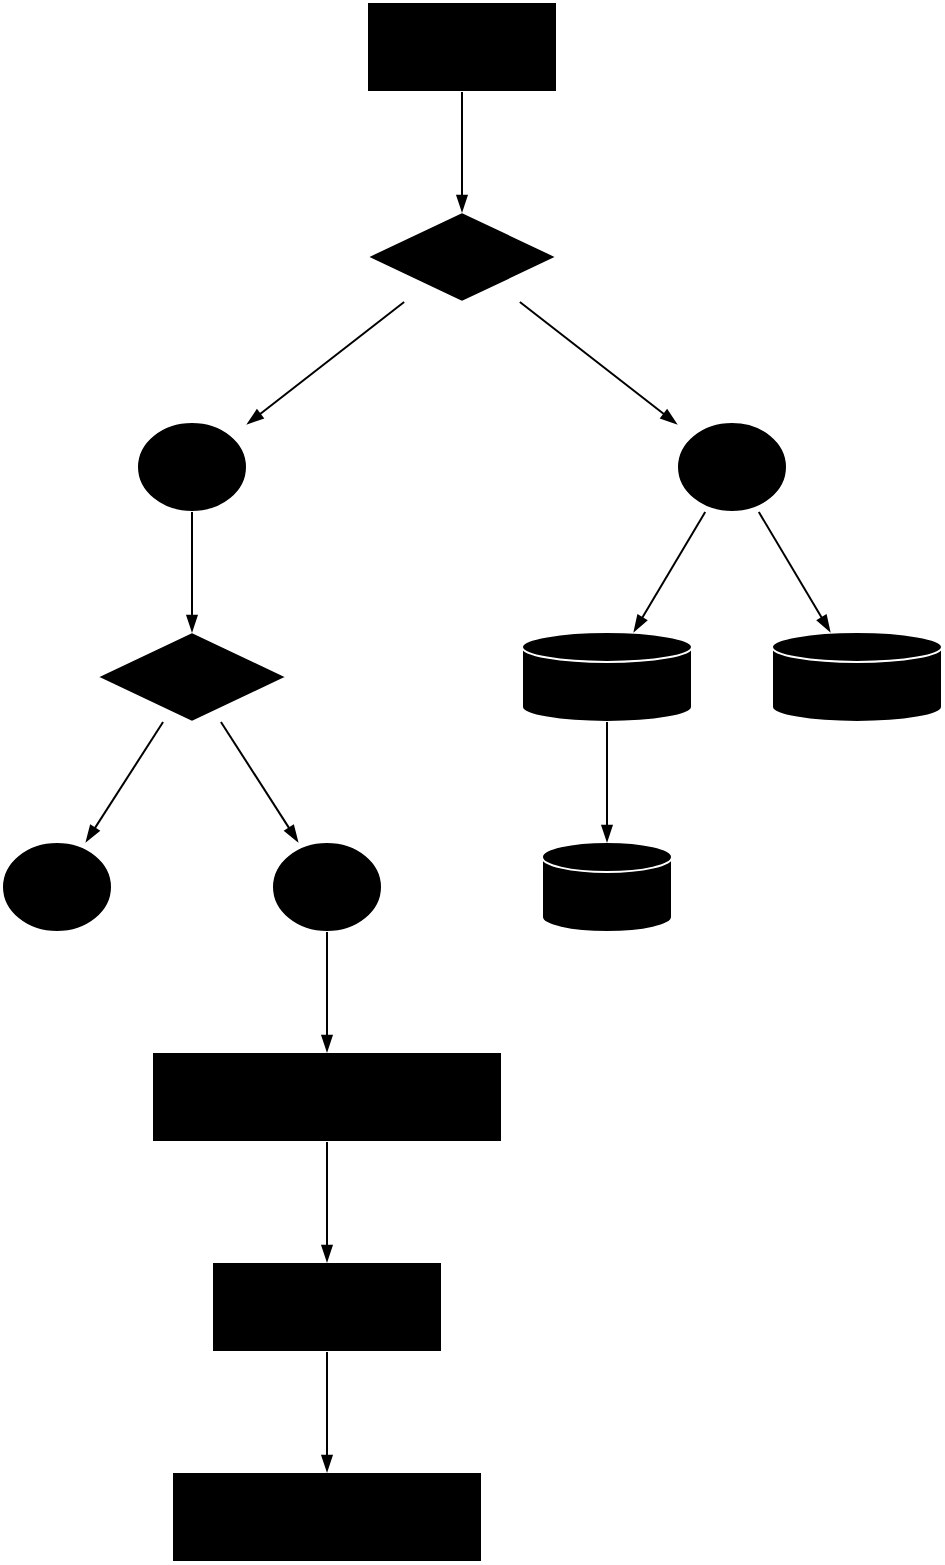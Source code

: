 <mxfile>
    <diagram id="C5RBs43oDa-KdzZeNtuy" name="Page-1">
        <mxGraphModel dx="978" dy="644" grid="1" gridSize="10" guides="1" tooltips="1" connect="1" arrows="1" fold="1" page="1" pageScale="1" pageWidth="827" pageHeight="1169" math="0" shadow="0">
            <root>
                <mxCell id="WIyWlLk6GJQsqaUBKTNV-0"/>
                <mxCell id="WIyWlLk6GJQsqaUBKTNV-1" parent="WIyWlLk6GJQsqaUBKTNV-0"/>
                <UserObject label="%step%" step="upload pdf" placeholders="1" id="105">
                    <mxCell style="shape=rectangle;fillColor=#000000;strokeColor=#ffffff;" vertex="1" parent="WIyWlLk6GJQsqaUBKTNV-1">
                        <mxGeometry x="352.5" y="230" width="95" height="45" as="geometry"/>
                    </mxCell>
                </UserObject>
                <UserObject label="%step%" step="pdf exists?" placeholders="1" id="106">
                    <mxCell style="shape=rhombus;fillColor=#000000;strokeColor=#ffffff;" vertex="1" parent="WIyWlLk6GJQsqaUBKTNV-1">
                        <mxGeometry x="352.5" y="335" width="95" height="45" as="geometry"/>
                    </mxCell>
                </UserObject>
                <UserObject label="%step%" step="yes" placeholders="1" id="107">
                    <mxCell style="shape=ellipse;fillColor=#000000;strokeColor=#ffffff;" vertex="1" parent="WIyWlLk6GJQsqaUBKTNV-1">
                        <mxGeometry x="237.5" y="440" width="55" height="45" as="geometry"/>
                    </mxCell>
                </UserObject>
                <UserObject label="%step%" step="no" placeholders="1" id="108">
                    <mxCell style="shape=ellipse;fillColor=#000000;strokeColor=#ffffff;" vertex="1" parent="WIyWlLk6GJQsqaUBKTNV-1">
                        <mxGeometry x="507.5" y="440" width="55" height="45" as="geometry"/>
                    </mxCell>
                </UserObject>
                <UserObject label="%step%" step="pinecone" placeholders="1" id="109">
                    <mxCell style="shape=mxgraph.flowchart.database;fillColor=#000000;strokeColor=#ffffff;" vertex="1" parent="WIyWlLk6GJQsqaUBKTNV-1">
                        <mxGeometry x="430" y="545" width="85" height="45" as="geometry"/>
                    </mxCell>
                </UserObject>
                <UserObject label="%step%" step="redis" placeholders="1" id="110">
                    <mxCell style="shape=mxgraph.flowchart.database;fillColor=#000000;strokeColor=#ffffff;" vertex="1" parent="WIyWlLk6GJQsqaUBKTNV-1">
                        <mxGeometry x="440" y="650" width="65" height="45" as="geometry"/>
                    </mxCell>
                </UserObject>
                <UserObject label="%step%" step="postgres" placeholders="1" id="111">
                    <mxCell style="shape=mxgraph.flowchart.database;fillColor=#000000;strokeColor=#ffffff;" vertex="1" parent="WIyWlLk6GJQsqaUBKTNV-1">
                        <mxGeometry x="555" y="545" width="85" height="45" as="geometry"/>
                    </mxCell>
                </UserObject>
                <UserObject label="%step%" step="is cached?" placeholders="1" id="112">
                    <mxCell style="shape=rhombus;fillColor=#000000;strokeColor=#ffffff;" vertex="1" parent="WIyWlLk6GJQsqaUBKTNV-1">
                        <mxGeometry x="217.5" y="545" width="95" height="45" as="geometry"/>
                    </mxCell>
                </UserObject>
                <UserObject label="%step%" step="yes" placeholders="1" id="113">
                    <mxCell style="shape=ellipse;fillColor=#000000;strokeColor=#ffffff;" vertex="1" parent="WIyWlLk6GJQsqaUBKTNV-1">
                        <mxGeometry x="170" y="650" width="55" height="45" as="geometry"/>
                    </mxCell>
                </UserObject>
                <UserObject label="%step%" step="no" placeholders="1" id="114">
                    <mxCell style="shape=ellipse;fillColor=#000000;strokeColor=#ffffff;" vertex="1" parent="WIyWlLk6GJQsqaUBKTNV-1">
                        <mxGeometry x="305" y="650" width="55" height="45" as="geometry"/>
                    </mxCell>
                </UserObject>
                <UserObject label="%step%" step="get index from vectorstore" placeholders="1" id="115">
                    <mxCell style="shape=rectangle;fillColor=#000000;strokeColor=#ffffff;" vertex="1" parent="WIyWlLk6GJQsqaUBKTNV-1">
                        <mxGeometry x="245" y="755" width="175" height="45" as="geometry"/>
                    </mxCell>
                </UserObject>
                <UserObject label="%step%" step="write to cache" placeholders="1" id="116">
                    <mxCell style="shape=rectangle;fillColor=#000000;strokeColor=#ffffff;" vertex="1" parent="WIyWlLk6GJQsqaUBKTNV-1">
                        <mxGeometry x="275" y="860" width="115" height="45" as="geometry"/>
                    </mxCell>
                </UserObject>
                <UserObject label="%step%" step="get vector from cache" placeholders="1" id="117">
                    <mxCell style="shape=rectangle;fillColor=#000000;strokeColor=#ffffff;" vertex="1" parent="WIyWlLk6GJQsqaUBKTNV-1">
                        <mxGeometry x="255" y="965" width="155" height="45" as="geometry"/>
                    </mxCell>
                </UserObject>
                <mxCell id="118" value="" style="curved=0;endArrow=blockThin;endFill=1;" edge="1" parent="WIyWlLk6GJQsqaUBKTNV-1" source="105" target="106">
                    <mxGeometry relative="1" as="geometry"/>
                </mxCell>
                <mxCell id="119" value="" style="curved=0;endArrow=blockThin;endFill=1;" edge="1" parent="WIyWlLk6GJQsqaUBKTNV-1" source="106" target="107">
                    <mxGeometry relative="1" as="geometry"/>
                </mxCell>
                <mxCell id="120" value="" style="curved=0;endArrow=blockThin;endFill=1;" edge="1" parent="WIyWlLk6GJQsqaUBKTNV-1" source="106" target="108">
                    <mxGeometry relative="1" as="geometry"/>
                </mxCell>
                <mxCell id="121" value="" style="curved=0;endArrow=blockThin;endFill=1;" edge="1" parent="WIyWlLk6GJQsqaUBKTNV-1" source="108" target="109">
                    <mxGeometry relative="1" as="geometry"/>
                </mxCell>
                <mxCell id="122" value="" style="curved=0;endArrow=blockThin;endFill=1;" edge="1" parent="WIyWlLk6GJQsqaUBKTNV-1" source="109" target="110">
                    <mxGeometry relative="1" as="geometry"/>
                </mxCell>
                <mxCell id="123" value="" style="curved=0;endArrow=blockThin;endFill=1;" edge="1" parent="WIyWlLk6GJQsqaUBKTNV-1" source="108" target="111">
                    <mxGeometry relative="1" as="geometry"/>
                </mxCell>
                <mxCell id="124" value="" style="curved=0;endArrow=blockThin;endFill=1;" edge="1" parent="WIyWlLk6GJQsqaUBKTNV-1" source="107" target="112">
                    <mxGeometry relative="1" as="geometry"/>
                </mxCell>
                <mxCell id="125" value="" style="curved=0;endArrow=blockThin;endFill=1;" edge="1" parent="WIyWlLk6GJQsqaUBKTNV-1" source="112" target="113">
                    <mxGeometry relative="1" as="geometry"/>
                </mxCell>
                <mxCell id="126" value="" style="curved=0;endArrow=blockThin;endFill=1;" edge="1" parent="WIyWlLk6GJQsqaUBKTNV-1" source="112" target="114">
                    <mxGeometry relative="1" as="geometry"/>
                </mxCell>
                <mxCell id="127" value="" style="curved=0;endArrow=blockThin;endFill=1;" edge="1" parent="WIyWlLk6GJQsqaUBKTNV-1" source="114" target="115">
                    <mxGeometry relative="1" as="geometry"/>
                </mxCell>
                <mxCell id="128" value="" style="curved=0;endArrow=blockThin;endFill=1;" edge="1" parent="WIyWlLk6GJQsqaUBKTNV-1" source="115" target="116">
                    <mxGeometry relative="1" as="geometry"/>
                </mxCell>
                <mxCell id="129" value="" style="curved=0;endArrow=blockThin;endFill=1;" edge="1" parent="WIyWlLk6GJQsqaUBKTNV-1" source="116" target="117">
                    <mxGeometry relative="1" as="geometry"/>
                </mxCell>
            </root>
        </mxGraphModel>
    </diagram>
</mxfile>